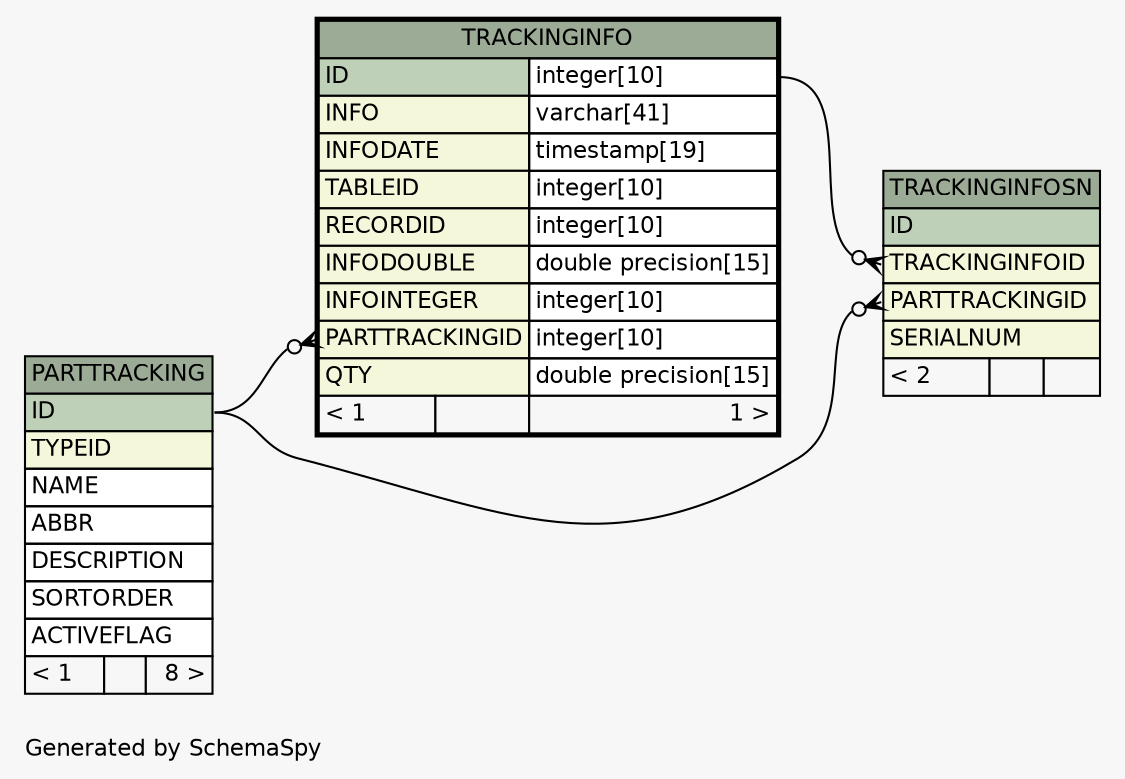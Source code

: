 // dot 2.26.3 on Linux 3.5.0-34-generic
// SchemaSpy rev 590
digraph "oneDegreeRelationshipsDiagram" {
  graph [
    rankdir="RL"
    bgcolor="#f7f7f7"
    label="\nGenerated by SchemaSpy"
    labeljust="l"
    nodesep="0.18"
    ranksep="0.46"
    fontname="Helvetica"
    fontsize="11"
  ];
  node [
    fontname="Helvetica"
    fontsize="11"
    shape="plaintext"
  ];
  edge [
    arrowsize="0.8"
  ];
  "TRACKINGINFO":"PARTTRACKINGID":w -> "PARTTRACKING":"ID":e [arrowhead=none dir=back arrowtail=crowodot];
  "TRACKINGINFOSN":"PARTTRACKINGID":w -> "PARTTRACKING":"ID":e [arrowhead=none dir=back arrowtail=crowodot];
  "TRACKINGINFOSN":"TRACKINGINFOID":w -> "TRACKINGINFO":"ID.type":e [arrowhead=none dir=back arrowtail=crowodot];
  "PARTTRACKING" [
    label=<
    <TABLE BORDER="0" CELLBORDER="1" CELLSPACING="0" BGCOLOR="#ffffff">
      <TR><TD COLSPAN="3" BGCOLOR="#9bab96" ALIGN="CENTER">PARTTRACKING</TD></TR>
      <TR><TD PORT="ID" COLSPAN="3" BGCOLOR="#bed1b8" ALIGN="LEFT">ID</TD></TR>
      <TR><TD PORT="TYPEID" COLSPAN="3" BGCOLOR="#f4f7da" ALIGN="LEFT">TYPEID</TD></TR>
      <TR><TD PORT="NAME" COLSPAN="3" ALIGN="LEFT">NAME</TD></TR>
      <TR><TD PORT="ABBR" COLSPAN="3" ALIGN="LEFT">ABBR</TD></TR>
      <TR><TD PORT="DESCRIPTION" COLSPAN="3" ALIGN="LEFT">DESCRIPTION</TD></TR>
      <TR><TD PORT="SORTORDER" COLSPAN="3" ALIGN="LEFT">SORTORDER</TD></TR>
      <TR><TD PORT="ACTIVEFLAG" COLSPAN="3" ALIGN="LEFT">ACTIVEFLAG</TD></TR>
      <TR><TD ALIGN="LEFT" BGCOLOR="#f7f7f7">&lt; 1</TD><TD ALIGN="RIGHT" BGCOLOR="#f7f7f7">  </TD><TD ALIGN="RIGHT" BGCOLOR="#f7f7f7">8 &gt;</TD></TR>
    </TABLE>>
    URL="PARTTRACKING.html"
    tooltip="PARTTRACKING"
  ];
  "TRACKINGINFO" [
    label=<
    <TABLE BORDER="2" CELLBORDER="1" CELLSPACING="0" BGCOLOR="#ffffff">
      <TR><TD COLSPAN="3" BGCOLOR="#9bab96" ALIGN="CENTER">TRACKINGINFO</TD></TR>
      <TR><TD PORT="ID" COLSPAN="2" BGCOLOR="#bed1b8" ALIGN="LEFT">ID</TD><TD PORT="ID.type" ALIGN="LEFT">integer[10]</TD></TR>
      <TR><TD PORT="INFO" COLSPAN="2" BGCOLOR="#f4f7da" ALIGN="LEFT">INFO</TD><TD PORT="INFO.type" ALIGN="LEFT">varchar[41]</TD></TR>
      <TR><TD PORT="INFODATE" COLSPAN="2" BGCOLOR="#f4f7da" ALIGN="LEFT">INFODATE</TD><TD PORT="INFODATE.type" ALIGN="LEFT">timestamp[19]</TD></TR>
      <TR><TD PORT="TABLEID" COLSPAN="2" BGCOLOR="#f4f7da" ALIGN="LEFT">TABLEID</TD><TD PORT="TABLEID.type" ALIGN="LEFT">integer[10]</TD></TR>
      <TR><TD PORT="RECORDID" COLSPAN="2" BGCOLOR="#f4f7da" ALIGN="LEFT">RECORDID</TD><TD PORT="RECORDID.type" ALIGN="LEFT">integer[10]</TD></TR>
      <TR><TD PORT="INFODOUBLE" COLSPAN="2" BGCOLOR="#f4f7da" ALIGN="LEFT">INFODOUBLE</TD><TD PORT="INFODOUBLE.type" ALIGN="LEFT">double precision[15]</TD></TR>
      <TR><TD PORT="INFOINTEGER" COLSPAN="2" BGCOLOR="#f4f7da" ALIGN="LEFT">INFOINTEGER</TD><TD PORT="INFOINTEGER.type" ALIGN="LEFT">integer[10]</TD></TR>
      <TR><TD PORT="PARTTRACKINGID" COLSPAN="2" BGCOLOR="#f4f7da" ALIGN="LEFT">PARTTRACKINGID</TD><TD PORT="PARTTRACKINGID.type" ALIGN="LEFT">integer[10]</TD></TR>
      <TR><TD PORT="QTY" COLSPAN="2" BGCOLOR="#f4f7da" ALIGN="LEFT">QTY</TD><TD PORT="QTY.type" ALIGN="LEFT">double precision[15]</TD></TR>
      <TR><TD ALIGN="LEFT" BGCOLOR="#f7f7f7">&lt; 1</TD><TD ALIGN="RIGHT" BGCOLOR="#f7f7f7">  </TD><TD ALIGN="RIGHT" BGCOLOR="#f7f7f7">1 &gt;</TD></TR>
    </TABLE>>
    URL="TRACKINGINFO.html"
    tooltip="TRACKINGINFO"
  ];
  "TRACKINGINFOSN" [
    label=<
    <TABLE BORDER="0" CELLBORDER="1" CELLSPACING="0" BGCOLOR="#ffffff">
      <TR><TD COLSPAN="3" BGCOLOR="#9bab96" ALIGN="CENTER">TRACKINGINFOSN</TD></TR>
      <TR><TD PORT="ID" COLSPAN="3" BGCOLOR="#bed1b8" ALIGN="LEFT">ID</TD></TR>
      <TR><TD PORT="TRACKINGINFOID" COLSPAN="3" BGCOLOR="#f4f7da" ALIGN="LEFT">TRACKINGINFOID</TD></TR>
      <TR><TD PORT="PARTTRACKINGID" COLSPAN="3" BGCOLOR="#f4f7da" ALIGN="LEFT">PARTTRACKINGID</TD></TR>
      <TR><TD PORT="SERIALNUM" COLSPAN="3" BGCOLOR="#f4f7da" ALIGN="LEFT">SERIALNUM</TD></TR>
      <TR><TD ALIGN="LEFT" BGCOLOR="#f7f7f7">&lt; 2</TD><TD ALIGN="RIGHT" BGCOLOR="#f7f7f7">  </TD><TD ALIGN="RIGHT" BGCOLOR="#f7f7f7">  </TD></TR>
    </TABLE>>
    URL="TRACKINGINFOSN.html"
    tooltip="TRACKINGINFOSN"
  ];
}
